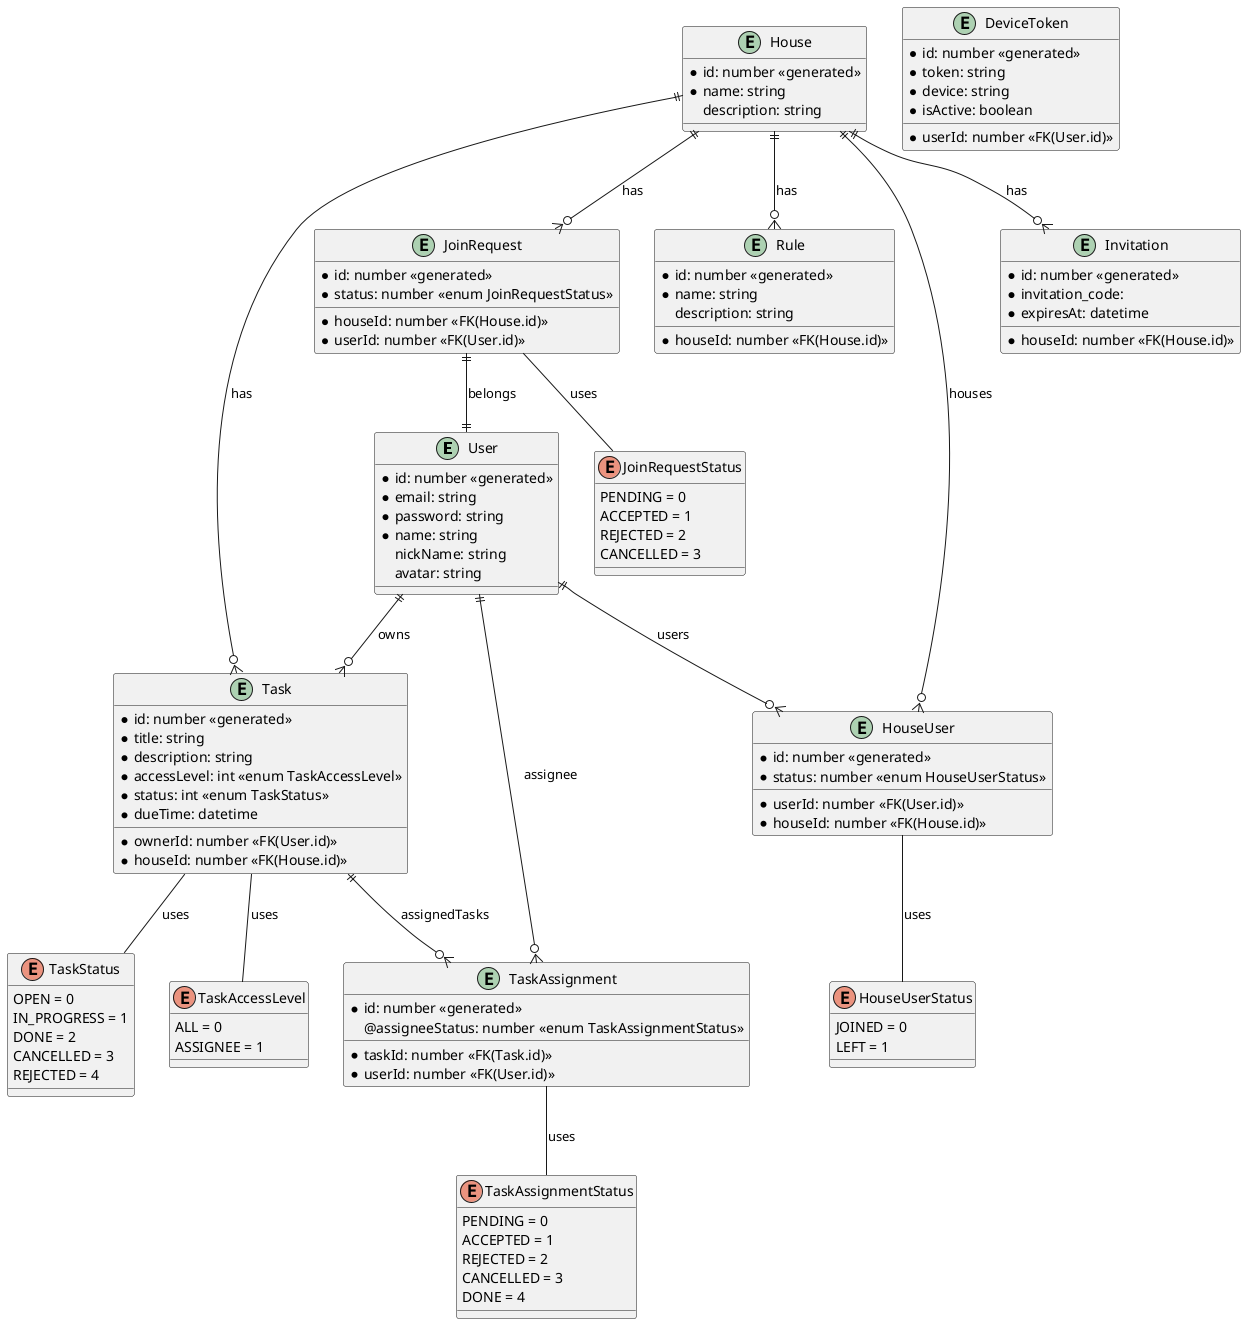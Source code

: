 @startuml tables

entity User {
  *id: number <<generated>>
  *email: string
  *password: string
  *name: string
  nickName: string
  avatar: string
}

entity Task {
  *id: number <<generated>>
  *ownerId: number <<FK(User.id)>>
  *title: string
  *description: string
  *accessLevel: int <<enum TaskAccessLevel>>
  *status: int <<enum TaskStatus>>
  *dueTime: datetime
  *houseId: number <<FK(House.id)>>
}

enum TaskAccessLevel {
  ALL = 0
  ASSIGNEE = 1
}

enum TaskStatus {
  OPEN = 0
  IN_PROGRESS = 1
  DONE = 2
  CANCELLED = 3
  REJECTED = 4
}

Task -- TaskAccessLevel : uses
Task -- TaskStatus : uses

entity TaskAssignment {
  *id: number <<generated>>
  *taskId: number <<FK(Task.id)>>
  *userId: number <<FK(User.id)>>
  @assigneeStatus: number <<enum TaskAssignmentStatus>>
}

enum TaskAssignmentStatus {
  PENDING = 0
  ACCEPTED = 1
  REJECTED = 2
  CANCELLED = 3
  DONE = 4
}

TaskAssignment -- TaskAssignmentStatus : uses

entity House {
  *id: number <<generated>>
  *name: string
  description: string
}

entity HouseUser {
  *id: number <<generated>>
  *userId: number <<FK(User.id)>>
  *houseId: number <<FK(House.id)>>
  *status: number <<enum HouseUserStatus>>
}

enum HouseUserStatus {
  JOINED = 0
  LEFT = 1
}

HouseUser -- HouseUserStatus : uses

entity Rule {
  *id: number <<generated>>
  *houseId: number <<FK(House.id)>>
  *name: string
  description: string
}

entity JoinRequest {
  *id: number <<generated>>
  *houseId: number <<FK(House.id)>>
  *userId: number <<FK(User.id)>>
  *status: number <<enum JoinRequestStatus>>
}

enum JoinRequestStatus {
  PENDING = 0
  ACCEPTED = 1
  REJECTED = 2
  CANCELLED = 3
}

JoinRequest -- JoinRequestStatus : uses

entity Invitation {
  *id: number <<generated>>
  *invitation_code:
  *houseId: number <<FK(House.id)>>
  *expiresAt: datetime
}

entity DeviceToken {
  *id: number <<generated>>
  *token: string
  *device: string
  *userId: number <<FK(User.id)>>
  *isActive: boolean
}

User ||--o{ Task : owns
User ||--o{ TaskAssignment : assignee
Task ||--o{ TaskAssignment : assignedTasks
User ||--o{ HouseUser :users
House ||--o{ HouseUser :houses

House ||--o{ Rule : has
House ||--o{ Task : has
House ||--o{ JoinRequest : has
JoinRequest ||--|| User : belongs
House ||--o{ Invitation : has

@enduml
